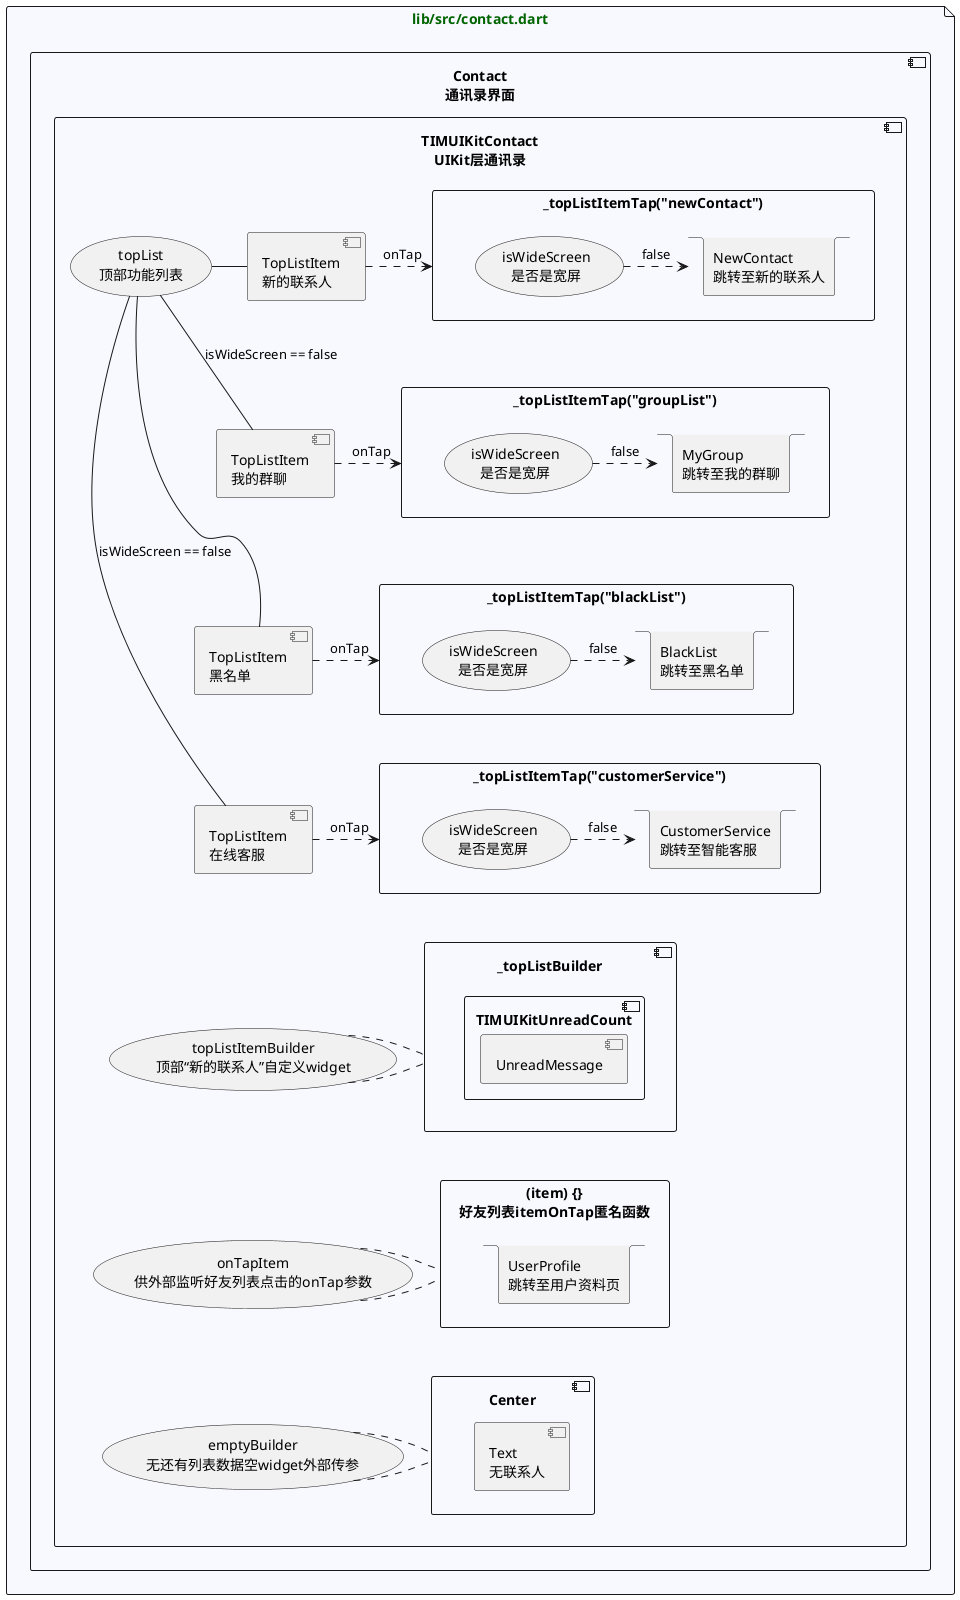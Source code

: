 @startuml
'https://plantuml.com/sequence-diagram

'属性初始化设置
skinparam file {
    FontColor #DarkGreen
    BackgroundColor #GhostWhite
}

file lib/src/contact.dart as file_contact_dart{
    component Contact\n通讯录界面 as Contact_W{
        component TIMUIKitContact\nUIKit层通讯录 as Contact_TIMUIKitContact_W{
            (topList\n顶部功能列表) as Contact_topList_P
            component TopListItem\n新的联系人 as Contact_NewContact{

            }

            component TopListItem\n我的群聊 as Contact_MyGroup{

            }
            Contact_NewContact ..[hidden] Contact_MyGroup

            component TopListItem\n黑名单 as Contact_BlackList{

            }
            Contact_MyGroup ..[hidden] Contact_BlackList

            component TopListItem\n在线客服 as Contact_CustomerService{

            }
            Contact_BlackList ..[hidden] Contact_CustomerService


            Contact_topList_P - Contact_NewContact
            Contact_topList_P - Contact_MyGroup : isWideScreen == false
            Contact_topList_P - Contact_BlackList
            Contact_topList_P - Contact_CustomerService : isWideScreen == false

            rectangle "_topListItemTap("newContact")" as Contact__topListItemTap_newContact_M{
                
                (isWideScreen\n是否是宽屏) as _topListItemTap_newContact_M
                stack NewContact\n跳转至新的联系人 as route_home_page_2_newContact{
            
                }
                _topListItemTap_newContact_M .> route_home_page_2_newContact : false
            }

            rectangle "_topListItemTap("groupList")" as Contact__topListItemTap_groupList_M{

                (isWideScreen\n是否是宽屏) as _topListItemTap_groupList_M
                stack MyGroup\n跳转至我的群聊 as route_home_page_2_group_list{

                }
                _topListItemTap_groupList_M .> route_home_page_2_group_list : false

            }
            Contact__topListItemTap_newContact_M ..[hidden] Contact__topListItemTap_groupList_M

            rectangle "_topListItemTap("blackList")" as Contact__topListItemTap_blackList_M{

                (isWideScreen\n是否是宽屏) as _topListItemTap_blackList_M
                stack BlackList\n跳转至黑名单 as route_home_page_2_blackList{

                }
                _topListItemTap_blackList_M .> route_home_page_2_blackList : false

            }
            Contact__topListItemTap_groupList_M ..[hidden] Contact__topListItemTap_blackList_M

            rectangle "_topListItemTap("customerService")" as Contact__topListItemTap_Contact_CustomerService_M{

                (isWideScreen\n是否是宽屏) as _topListItemTap_Contact_CustomerService_M
                stack CustomerService\n跳转至智能客服 as route_home_page_2_customerServicePage{

                }
                _topListItemTap_Contact_CustomerService_M .> route_home_page_2_customerServicePage : false

            }
            Contact__topListItemTap_blackList_M ..[hidden] Contact__topListItemTap_Contact_CustomerService_M

            Contact_NewContact .> Contact__topListItemTap_newContact_M : onTap
            Contact_MyGroup .> Contact__topListItemTap_groupList_M : onTap
            Contact_BlackList .> Contact__topListItemTap_blackList_M : onTap
            Contact_CustomerService .> Contact__topListItemTap_Contact_CustomerService_M : onTap

            (topListItemBuilder\n顶部“新的联系人”自定义widget) as MyProfile_topListItemBuilder_M
            component _topListBuilder as MyProfile__topListBuilder_W{
                component TIMUIKitUnreadCount as MyProfile__topListBuilder_TIMUIKitUnreadCount_W{
                    [UnreadMessage] as MyProfile__topListBuilder_TIMUIKitUnreadCount_UnreadMessage_W
                }
            }
            MyProfile_topListItemBuilder_M .right. MyProfile__topListBuilder_W
            MyProfile_topListItemBuilder_M .right. MyProfile__topListBuilder_W

            Contact_CustomerService ..[hidden] MyProfile_topListItemBuilder_M

            (onTapItem\n供外部监听好友列表点击的onTap参数) as TIMUIKitContact_onTapItem_P
            rectangle "(item) {}\n好友列表itemOnTap匿名函数" as TIMUIKitContact_itemOnTap_M{
                stack UserProfile\n跳转至用户资料页 as route_home_page_2_user_profile{

                }
            }
            TIMUIKitContact_onTapItem_P . TIMUIKitContact_itemOnTap_M
            TIMUIKitContact_onTapItem_P . TIMUIKitContact_itemOnTap_M

            MyProfile_topListItemBuilder_M ..[hidden] TIMUIKitContact_onTapItem_P

            (emptyBuilder\n无还有列表数据空widget外部传参) as TIMUIKitContact_emptyBuilder_P
            component Center as TIMUIKitContact_Center_W{
                [Text\n无联系人] as TIMUIKitContact_emptyBuilder_W
            }
            TIMUIKitContact_emptyBuilder_P . TIMUIKitContact_Center_W
            TIMUIKitContact_emptyBuilder_P . TIMUIKitContact_Center_W

            TIMUIKitContact_onTapItem_P ..[hidden] TIMUIKitContact_emptyBuilder_P
        }
    }
}
@enduml